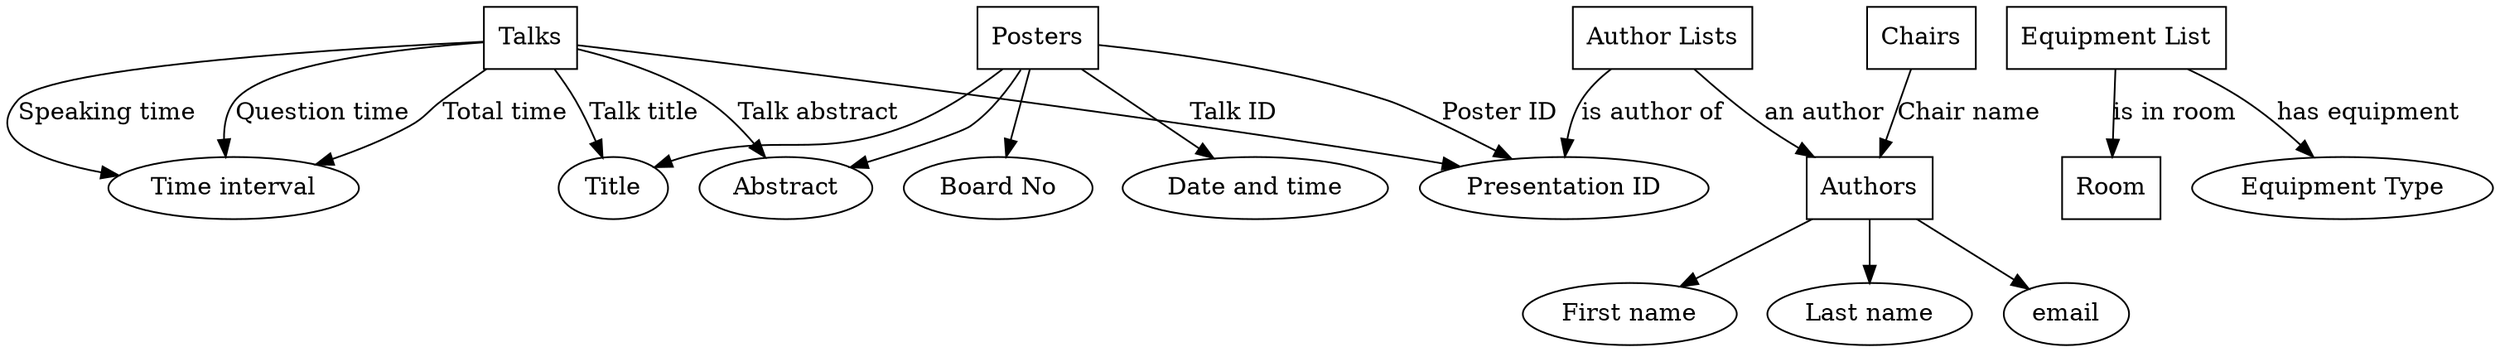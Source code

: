 digraph G {
"Talks" [shape="box"]
"Authors" [shape="box"]
"Posters" [shape="box"]
"Room" [shape="box"]
"Chairs" [shape="box"]
"Author Lists" [shape="box"]
"Equipment List" [shape="box"]
"Talks" -> "Presentation ID" [label="Talk ID"]
"Talks" -> "Time interval" [label="Speaking time"]
"Talks" -> "Time interval" [label="Question time"]
"Talks" -> "Time interval" [label="Total time"]
"Talks" -> "Title" [label="Talk title"]
"Talks" -> "Abstract" [label="Talk abstract"]
"Author Lists" -> "Authors" [label="an author"]
"Authors" -> "First name"
"Authors" -> "Last name"
"Authors" -> "email"
"Author Lists" -> "Presentation ID" [label="is author of"]
"Chairs" -> "Authors" [label="Chair name"]
"Posters" -> "Presentation ID" [label="Poster ID"]
"Posters" -> "Board No"
"Posters" -> "Date and time"
"Posters" -> "Title"
"Posters" -> "Abstract"
"Equipment List" -> "Equipment Type" [label="has equipment"]
"Equipment List" -> "Room" [label="is in room"]
}

